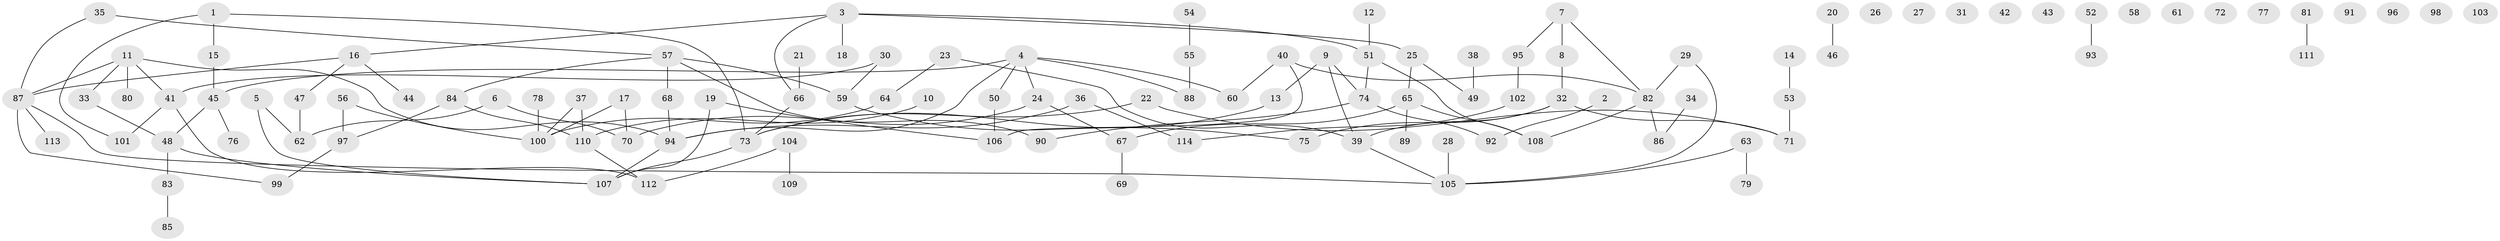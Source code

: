 // coarse degree distribution, {3: 0.189873417721519, 1: 0.25316455696202533, 7: 0.012658227848101266, 6: 0.05063291139240506, 5: 0.08860759493670886, 2: 0.16455696202531644, 4: 0.0379746835443038, 0: 0.189873417721519, 9: 0.012658227848101266}
// Generated by graph-tools (version 1.1) at 2025/41/03/06/25 10:41:23]
// undirected, 114 vertices, 124 edges
graph export_dot {
graph [start="1"]
  node [color=gray90,style=filled];
  1;
  2;
  3;
  4;
  5;
  6;
  7;
  8;
  9;
  10;
  11;
  12;
  13;
  14;
  15;
  16;
  17;
  18;
  19;
  20;
  21;
  22;
  23;
  24;
  25;
  26;
  27;
  28;
  29;
  30;
  31;
  32;
  33;
  34;
  35;
  36;
  37;
  38;
  39;
  40;
  41;
  42;
  43;
  44;
  45;
  46;
  47;
  48;
  49;
  50;
  51;
  52;
  53;
  54;
  55;
  56;
  57;
  58;
  59;
  60;
  61;
  62;
  63;
  64;
  65;
  66;
  67;
  68;
  69;
  70;
  71;
  72;
  73;
  74;
  75;
  76;
  77;
  78;
  79;
  80;
  81;
  82;
  83;
  84;
  85;
  86;
  87;
  88;
  89;
  90;
  91;
  92;
  93;
  94;
  95;
  96;
  97;
  98;
  99;
  100;
  101;
  102;
  103;
  104;
  105;
  106;
  107;
  108;
  109;
  110;
  111;
  112;
  113;
  114;
  1 -- 15;
  1 -- 73;
  1 -- 101;
  2 -- 92;
  3 -- 16;
  3 -- 18;
  3 -- 25;
  3 -- 51;
  3 -- 66;
  4 -- 24;
  4 -- 45;
  4 -- 50;
  4 -- 60;
  4 -- 88;
  4 -- 94;
  5 -- 62;
  5 -- 107;
  6 -- 62;
  6 -- 70;
  7 -- 8;
  7 -- 82;
  7 -- 95;
  8 -- 32;
  9 -- 13;
  9 -- 39;
  9 -- 74;
  10 -- 110;
  11 -- 33;
  11 -- 41;
  11 -- 80;
  11 -- 87;
  11 -- 94;
  12 -- 51;
  13 -- 73;
  14 -- 53;
  15 -- 45;
  16 -- 44;
  16 -- 47;
  16 -- 87;
  17 -- 70;
  17 -- 100;
  19 -- 106;
  19 -- 107;
  20 -- 46;
  21 -- 66;
  22 -- 71;
  22 -- 73;
  23 -- 39;
  23 -- 64;
  24 -- 67;
  24 -- 70;
  25 -- 49;
  25 -- 65;
  28 -- 105;
  29 -- 82;
  29 -- 105;
  30 -- 41;
  30 -- 59;
  32 -- 39;
  32 -- 71;
  32 -- 75;
  33 -- 48;
  34 -- 86;
  35 -- 57;
  35 -- 87;
  36 -- 94;
  36 -- 114;
  37 -- 100;
  37 -- 110;
  38 -- 49;
  39 -- 105;
  40 -- 60;
  40 -- 82;
  40 -- 106;
  41 -- 101;
  41 -- 112;
  45 -- 48;
  45 -- 76;
  47 -- 62;
  48 -- 83;
  48 -- 107;
  50 -- 106;
  51 -- 74;
  51 -- 108;
  52 -- 93;
  53 -- 71;
  54 -- 55;
  55 -- 88;
  56 -- 97;
  56 -- 100;
  57 -- 59;
  57 -- 68;
  57 -- 84;
  57 -- 90;
  59 -- 75;
  63 -- 79;
  63 -- 105;
  64 -- 100;
  65 -- 67;
  65 -- 89;
  65 -- 108;
  66 -- 73;
  67 -- 69;
  68 -- 94;
  73 -- 107;
  74 -- 90;
  74 -- 92;
  78 -- 100;
  81 -- 111;
  82 -- 86;
  82 -- 108;
  83 -- 85;
  84 -- 97;
  84 -- 110;
  87 -- 99;
  87 -- 105;
  87 -- 113;
  94 -- 107;
  95 -- 102;
  97 -- 99;
  102 -- 114;
  104 -- 109;
  104 -- 112;
  110 -- 112;
}
